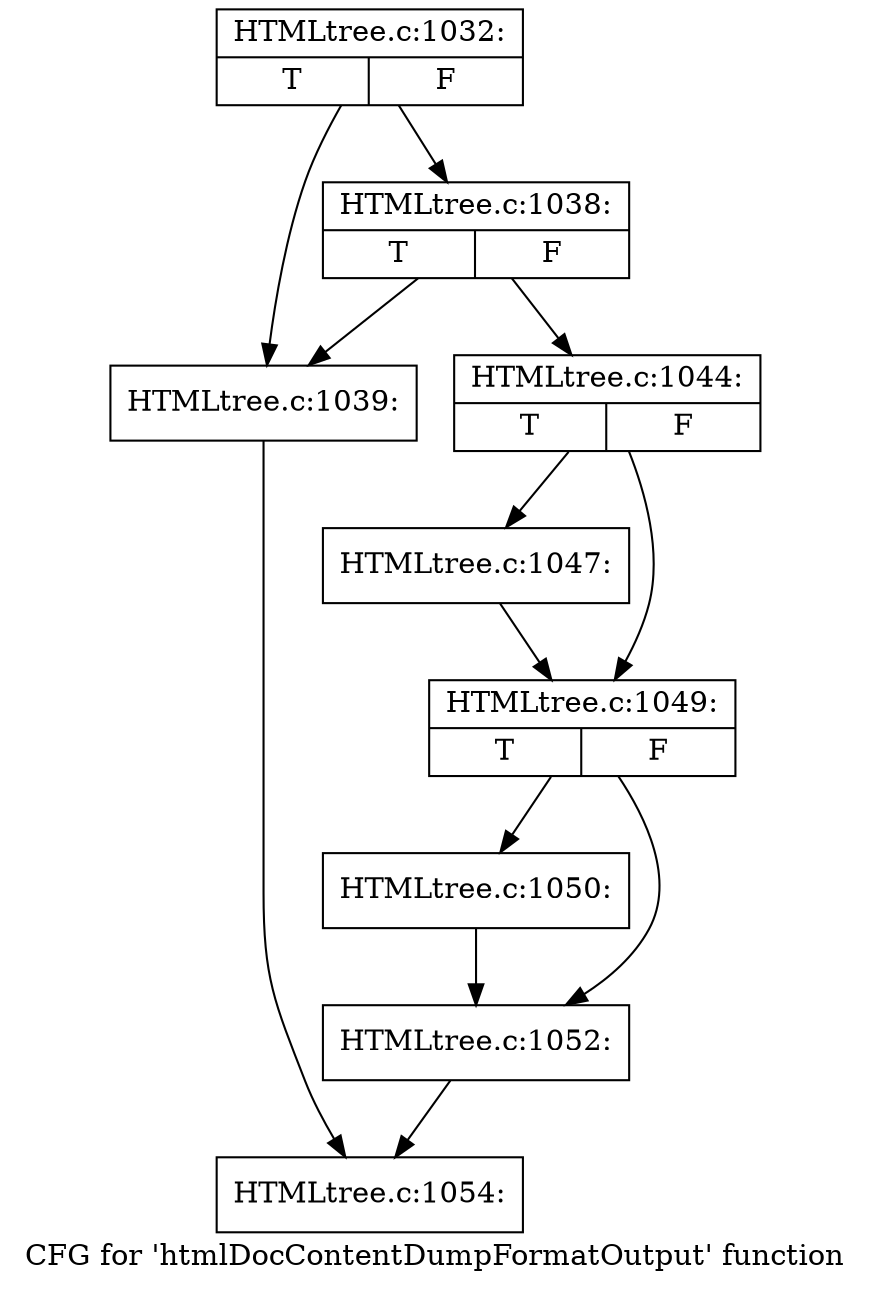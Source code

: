 digraph "CFG for 'htmlDocContentDumpFormatOutput' function" {
	label="CFG for 'htmlDocContentDumpFormatOutput' function";

	Node0x43a1910 [shape=record,label="{HTMLtree.c:1032:|{<s0>T|<s1>F}}"];
	Node0x43a1910 -> Node0x43a0500;
	Node0x43a1910 -> Node0x43a05a0;
	Node0x43a05a0 [shape=record,label="{HTMLtree.c:1038:|{<s0>T|<s1>F}}"];
	Node0x43a05a0 -> Node0x43a0500;
	Node0x43a05a0 -> Node0x43a0550;
	Node0x43a0500 [shape=record,label="{HTMLtree.c:1039:}"];
	Node0x43a0500 -> Node0x439c940;
	Node0x43a0550 [shape=record,label="{HTMLtree.c:1044:|{<s0>T|<s1>F}}"];
	Node0x43a0550 -> Node0x43a1050;
	Node0x43a0550 -> Node0x43a10a0;
	Node0x43a1050 [shape=record,label="{HTMLtree.c:1047:}"];
	Node0x43a1050 -> Node0x43a10a0;
	Node0x43a10a0 [shape=record,label="{HTMLtree.c:1049:|{<s0>T|<s1>F}}"];
	Node0x43a10a0 -> Node0x43a1db0;
	Node0x43a10a0 -> Node0x43a20e0;
	Node0x43a1db0 [shape=record,label="{HTMLtree.c:1050:}"];
	Node0x43a1db0 -> Node0x43a20e0;
	Node0x43a20e0 [shape=record,label="{HTMLtree.c:1052:}"];
	Node0x43a20e0 -> Node0x439c940;
	Node0x439c940 [shape=record,label="{HTMLtree.c:1054:}"];
}
